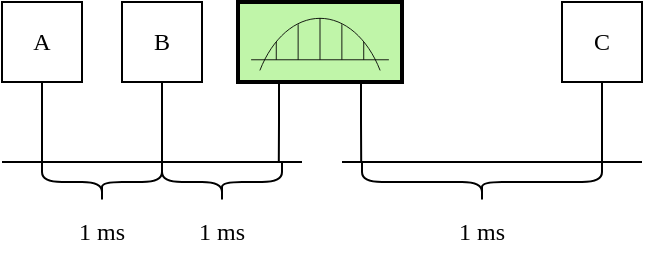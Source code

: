<mxfile version="20.7.4" type="device"><diagram id="-rmmv8osuosqrciJGSUF" name="Pagina-1"><mxGraphModel dx="567" dy="331" grid="1" gridSize="10" guides="1" tooltips="1" connect="1" arrows="1" fold="1" page="1" pageScale="1" pageWidth="827" pageHeight="1169" math="0" shadow="0"><root><mxCell id="0"/><mxCell id="1" parent="0"/><mxCell id="1FF8n5K6N6OjjDhcv-GP-2" style="edgeStyle=orthogonalEdgeStyle;rounded=0;orthogonalLoop=1;jettySize=auto;html=1;exitX=0.25;exitY=1;exitDx=0;exitDy=0;exitPerimeter=0;endArrow=none;endFill=0;" parent="1" source="1FF8n5K6N6OjjDhcv-GP-1" edge="1"><mxGeometry relative="1" as="geometry"><mxPoint x="368.4" y="400" as="targetPoint"/></mxGeometry></mxCell><mxCell id="1FF8n5K6N6OjjDhcv-GP-3" style="edgeStyle=orthogonalEdgeStyle;rounded=0;orthogonalLoop=1;jettySize=auto;html=1;exitX=0.75;exitY=1;exitDx=0;exitDy=0;exitPerimeter=0;endArrow=none;endFill=0;" parent="1" source="1FF8n5K6N6OjjDhcv-GP-1" edge="1"><mxGeometry relative="1" as="geometry"><mxPoint x="409.6" y="400" as="targetPoint"/></mxGeometry></mxCell><mxCell id="1FF8n5K6N6OjjDhcv-GP-1" value="" style="strokeWidth=2;outlineConnect=0;dashed=0;align=center;html=1;fontSize=8;shape=mxgraph.eip.messaging_bridge;verticalLabelPosition=bottom;verticalAlign=top;fillColor=#c0f5a9;" parent="1" vertex="1"><mxGeometry x="348" y="320" width="82" height="40" as="geometry"/></mxCell><mxCell id="1FF8n5K6N6OjjDhcv-GP-4" value="" style="endArrow=none;html=1;rounded=0;" parent="1" edge="1"><mxGeometry width="50" height="50" relative="1" as="geometry"><mxPoint x="230" y="400" as="sourcePoint"/><mxPoint x="380" y="400" as="targetPoint"/></mxGeometry></mxCell><mxCell id="1FF8n5K6N6OjjDhcv-GP-5" value="" style="endArrow=none;html=1;rounded=0;" parent="1" edge="1"><mxGeometry width="50" height="50" relative="1" as="geometry"><mxPoint x="400" y="400" as="sourcePoint"/><mxPoint x="550" y="400" as="targetPoint"/></mxGeometry></mxCell><mxCell id="1FF8n5K6N6OjjDhcv-GP-6" value="" style="endArrow=none;html=1;rounded=0;" parent="1" edge="1"><mxGeometry width="50" height="50" relative="1" as="geometry"><mxPoint x="250" y="400" as="sourcePoint"/><mxPoint x="250" y="360" as="targetPoint"/></mxGeometry></mxCell><mxCell id="1FF8n5K6N6OjjDhcv-GP-8" value="&lt;font face=&quot;Times New Roman&quot;&gt;A&lt;/font&gt;" style="whiteSpace=wrap;html=1;aspect=fixed;" parent="1" vertex="1"><mxGeometry x="230" y="320" width="40" height="40" as="geometry"/></mxCell><mxCell id="1FF8n5K6N6OjjDhcv-GP-9" value="" style="endArrow=none;html=1;rounded=0;" parent="1" edge="1"><mxGeometry width="50" height="50" relative="1" as="geometry"><mxPoint x="310" y="400" as="sourcePoint"/><mxPoint x="310" y="360" as="targetPoint"/></mxGeometry></mxCell><mxCell id="1FF8n5K6N6OjjDhcv-GP-10" value="&lt;font face=&quot;Times New Roman&quot;&gt;B&lt;/font&gt;" style="whiteSpace=wrap;html=1;aspect=fixed;" parent="1" vertex="1"><mxGeometry x="290" y="320" width="40" height="40" as="geometry"/></mxCell><mxCell id="1FF8n5K6N6OjjDhcv-GP-11" value="" style="endArrow=none;html=1;rounded=0;" parent="1" edge="1"><mxGeometry width="50" height="50" relative="1" as="geometry"><mxPoint x="530" y="400" as="sourcePoint"/><mxPoint x="530" y="360" as="targetPoint"/></mxGeometry></mxCell><mxCell id="1FF8n5K6N6OjjDhcv-GP-12" value="&lt;font face=&quot;Times New Roman&quot;&gt;C&lt;/font&gt;" style="whiteSpace=wrap;html=1;aspect=fixed;" parent="1" vertex="1"><mxGeometry x="510" y="320" width="40" height="40" as="geometry"/></mxCell><mxCell id="zocxH8BszLakcBnaG6-q-1" value="" style="shape=curlyBracket;whiteSpace=wrap;html=1;rounded=1;labelPosition=left;verticalLabelPosition=middle;align=right;verticalAlign=middle;rotation=-90;" vertex="1" parent="1"><mxGeometry x="270" y="380" width="20" height="60" as="geometry"/></mxCell><mxCell id="zocxH8BszLakcBnaG6-q-2" value="" style="shape=curlyBracket;whiteSpace=wrap;html=1;rounded=1;labelPosition=left;verticalLabelPosition=middle;align=right;verticalAlign=middle;rotation=-90;" vertex="1" parent="1"><mxGeometry x="330" y="380" width="20" height="60" as="geometry"/></mxCell><mxCell id="zocxH8BszLakcBnaG6-q-3" value="" style="shape=curlyBracket;whiteSpace=wrap;html=1;rounded=1;labelPosition=left;verticalLabelPosition=middle;align=right;verticalAlign=middle;rotation=-90;" vertex="1" parent="1"><mxGeometry x="460" y="350" width="20" height="120" as="geometry"/></mxCell><mxCell id="zocxH8BszLakcBnaG6-q-4" value="&lt;font face=&quot;Times New Roman&quot;&gt;1 ms&lt;/font&gt;" style="text;html=1;strokeColor=none;fillColor=none;align=center;verticalAlign=middle;whiteSpace=wrap;rounded=0;" vertex="1" parent="1"><mxGeometry x="250" y="420" width="60" height="30" as="geometry"/></mxCell><mxCell id="zocxH8BszLakcBnaG6-q-5" value="&lt;font face=&quot;Times New Roman&quot;&gt;1 ms&lt;/font&gt;" style="text;html=1;strokeColor=none;fillColor=none;align=center;verticalAlign=middle;whiteSpace=wrap;rounded=0;" vertex="1" parent="1"><mxGeometry x="310" y="420" width="60" height="30" as="geometry"/></mxCell><mxCell id="zocxH8BszLakcBnaG6-q-6" value="&lt;font face=&quot;Times New Roman&quot;&gt;1 ms&lt;/font&gt;" style="text;html=1;strokeColor=none;fillColor=none;align=center;verticalAlign=middle;whiteSpace=wrap;rounded=0;" vertex="1" parent="1"><mxGeometry x="440" y="420" width="60" height="30" as="geometry"/></mxCell></root></mxGraphModel></diagram></mxfile>